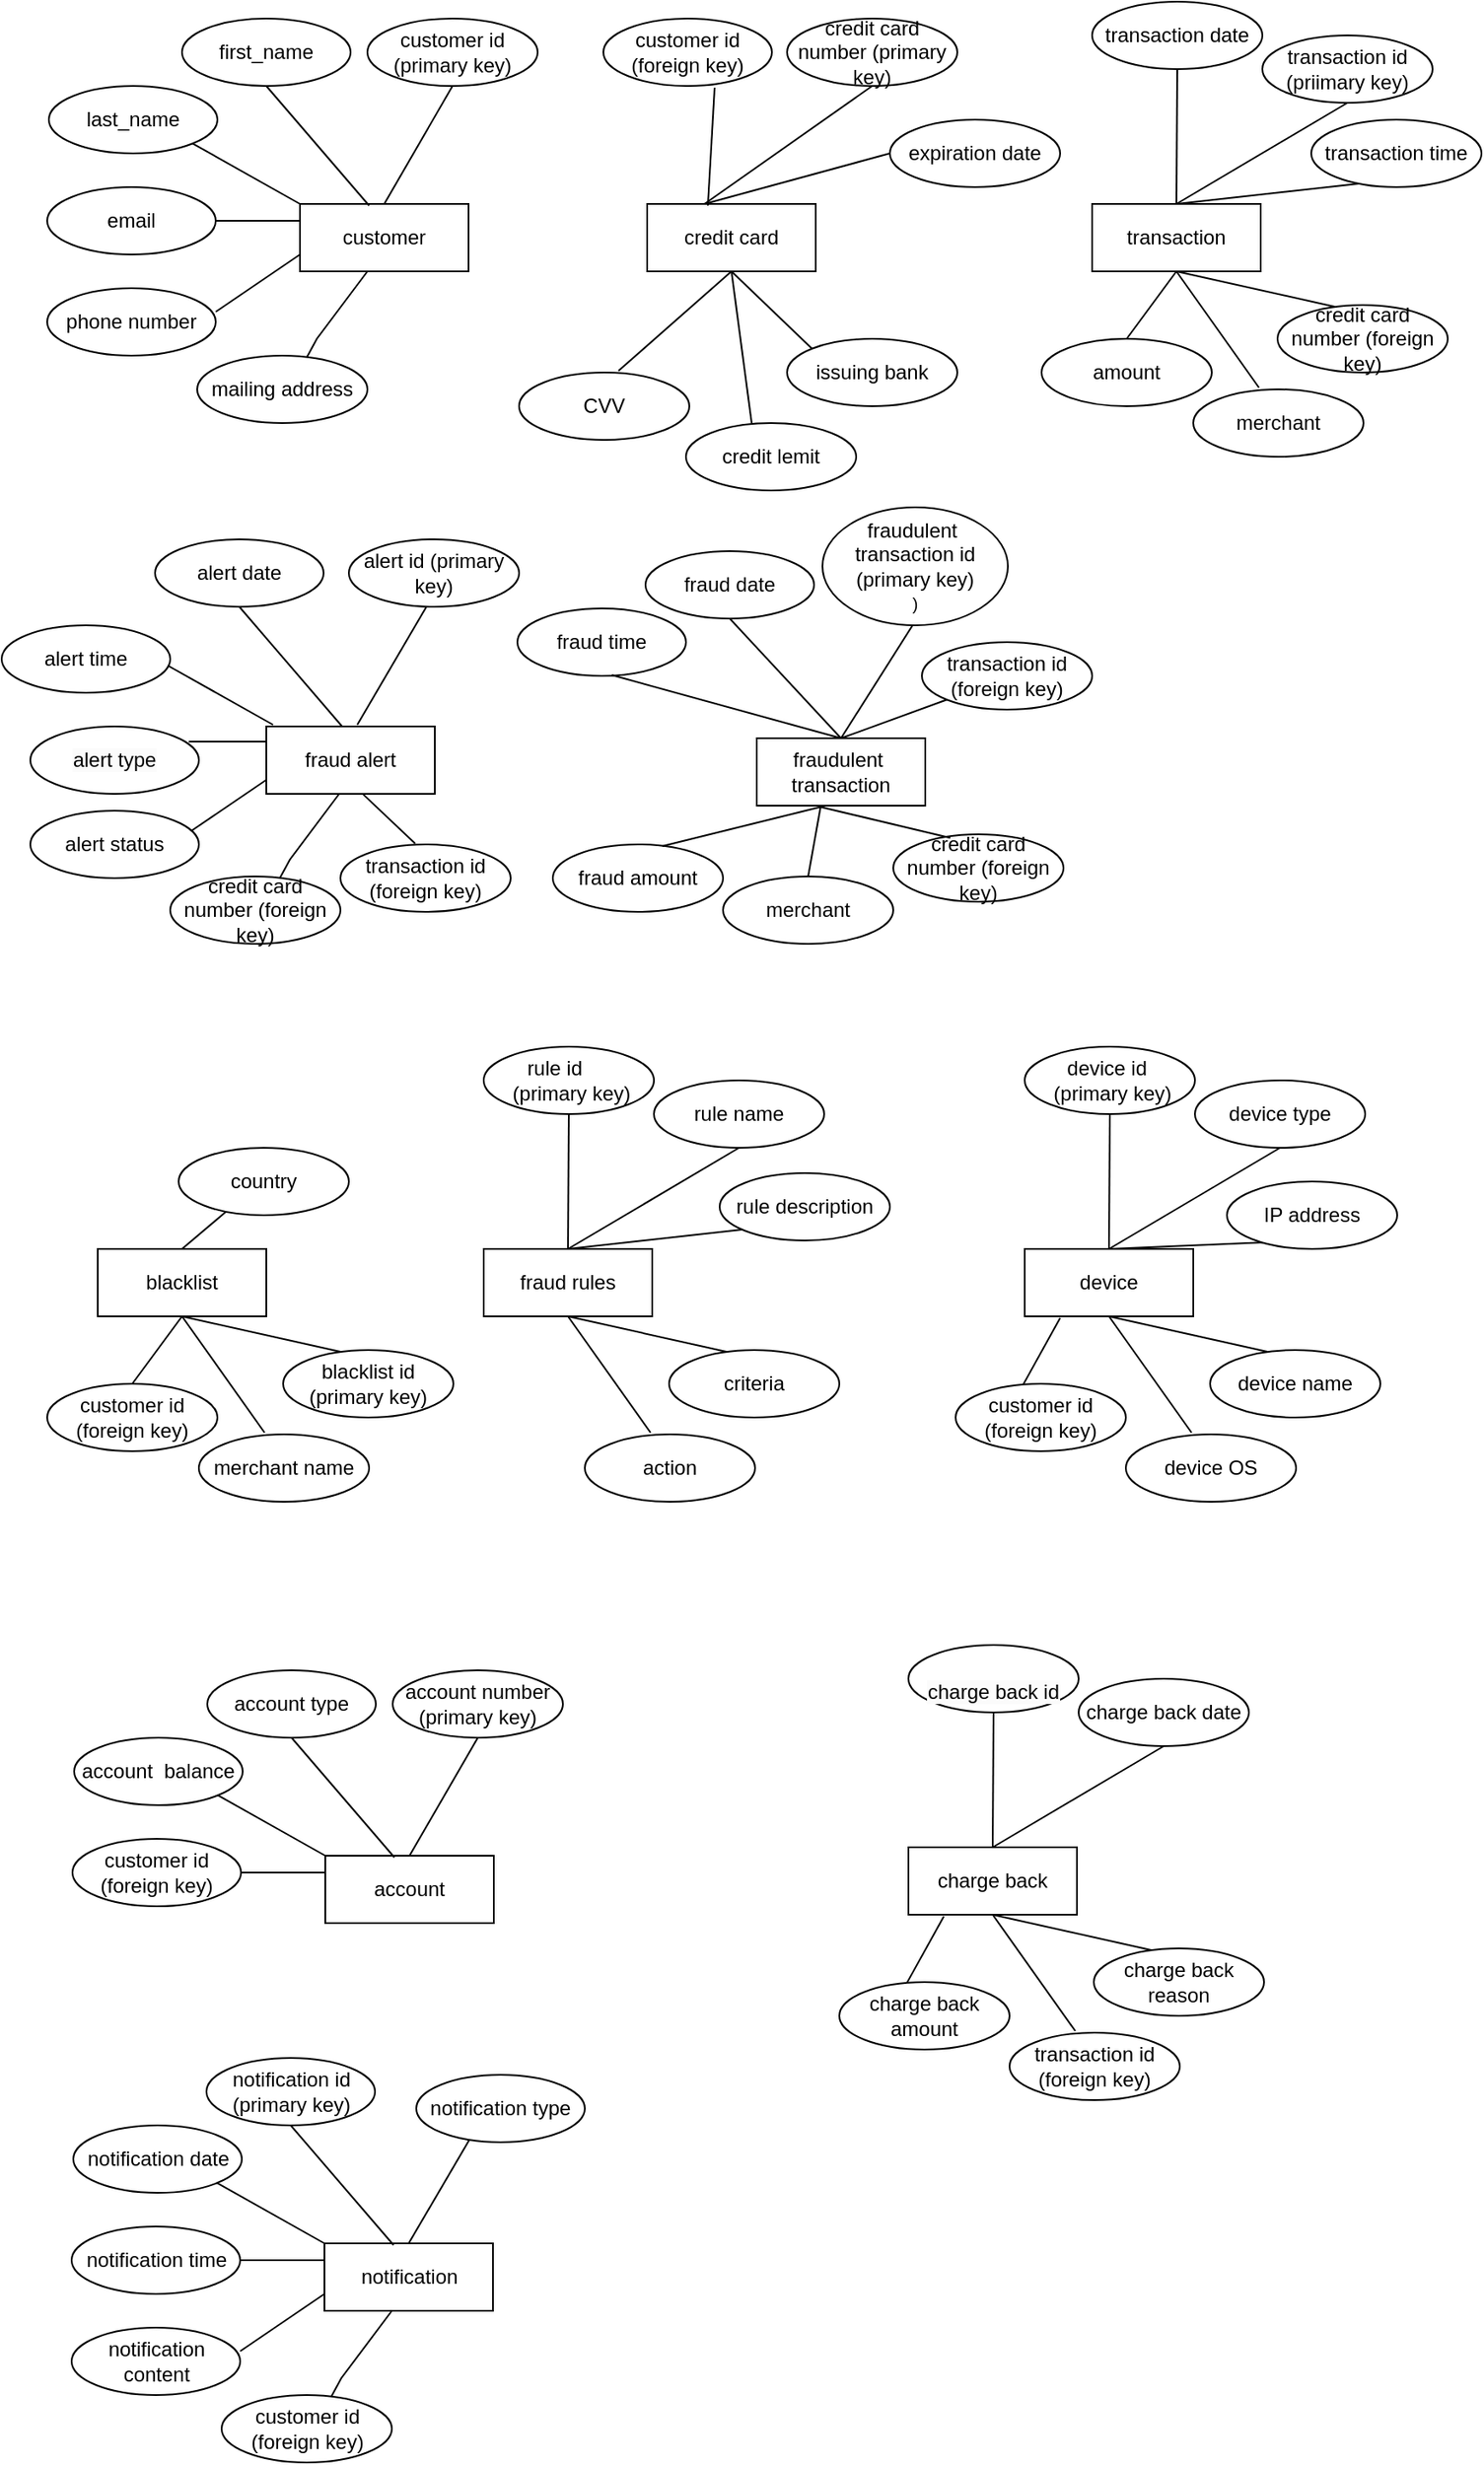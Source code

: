 <mxfile version="21.0.8" type="github">
  <diagram name="Page-1" id="4H8hBRlPuOU_Jz8eLDo0">
    <mxGraphModel dx="2045" dy="663" grid="1" gridSize="10" guides="1" tooltips="1" connect="1" arrows="1" fold="1" page="1" pageScale="1" pageWidth="850" pageHeight="1100" math="0" shadow="0">
      <root>
        <mxCell id="0" />
        <mxCell id="1" parent="0" />
        <mxCell id="2va5wW5J0TU4cdr9rZJB-9" style="edgeStyle=orthogonalEdgeStyle;rounded=0;orthogonalLoop=1;jettySize=auto;html=1;exitX=0;exitY=0.25;exitDx=0;exitDy=0;endArrow=none;endFill=0;" edge="1" parent="1" source="2va5wW5J0TU4cdr9rZJB-1" target="2va5wW5J0TU4cdr9rZJB-3">
          <mxGeometry relative="1" as="geometry" />
        </mxCell>
        <mxCell id="2va5wW5J0TU4cdr9rZJB-10" style="rounded=0;orthogonalLoop=1;jettySize=auto;html=1;exitX=0;exitY=0.75;exitDx=0;exitDy=0;entryX=1;entryY=0.35;entryDx=0;entryDy=0;entryPerimeter=0;elbow=vertical;endArrow=none;endFill=0;" edge="1" parent="1" source="2va5wW5J0TU4cdr9rZJB-1" target="2va5wW5J0TU4cdr9rZJB-4">
          <mxGeometry relative="1" as="geometry" />
        </mxCell>
        <mxCell id="2va5wW5J0TU4cdr9rZJB-1" value="customer" style="whiteSpace=wrap;html=1;align=center;" vertex="1" parent="1">
          <mxGeometry x="140" y="410" width="100" height="40" as="geometry" />
        </mxCell>
        <mxCell id="2va5wW5J0TU4cdr9rZJB-11" style="rounded=0;orthogonalLoop=1;jettySize=auto;html=1;exitX=1;exitY=1;exitDx=0;exitDy=0;entryX=0;entryY=0;entryDx=0;entryDy=0;endArrow=none;endFill=0;" edge="1" parent="1" source="2va5wW5J0TU4cdr9rZJB-2" target="2va5wW5J0TU4cdr9rZJB-1">
          <mxGeometry relative="1" as="geometry" />
        </mxCell>
        <mxCell id="2va5wW5J0TU4cdr9rZJB-2" value="last_name" style="ellipse;whiteSpace=wrap;html=1;align=center;" vertex="1" parent="1">
          <mxGeometry x="-9" y="340" width="100" height="40" as="geometry" />
        </mxCell>
        <mxCell id="2va5wW5J0TU4cdr9rZJB-3" value="email" style="ellipse;whiteSpace=wrap;html=1;align=center;" vertex="1" parent="1">
          <mxGeometry x="-10" y="400" width="100" height="40" as="geometry" />
        </mxCell>
        <mxCell id="2va5wW5J0TU4cdr9rZJB-4" value="phone number" style="ellipse;whiteSpace=wrap;html=1;align=center;" vertex="1" parent="1">
          <mxGeometry x="-10" y="460" width="100" height="40" as="geometry" />
        </mxCell>
        <mxCell id="2va5wW5J0TU4cdr9rZJB-12" value="first_name" style="ellipse;whiteSpace=wrap;html=1;align=center;" vertex="1" parent="1">
          <mxGeometry x="70" y="300" width="100" height="40" as="geometry" />
        </mxCell>
        <mxCell id="2va5wW5J0TU4cdr9rZJB-13" value="customer id (primary key)" style="ellipse;whiteSpace=wrap;html=1;align=center;" vertex="1" parent="1">
          <mxGeometry x="180" y="300" width="101" height="40" as="geometry" />
        </mxCell>
        <mxCell id="2va5wW5J0TU4cdr9rZJB-14" style="rounded=0;orthogonalLoop=1;jettySize=auto;html=1;exitX=0.5;exitY=1;exitDx=0;exitDy=0;entryX=0.41;entryY=0.025;entryDx=0;entryDy=0;endArrow=none;endFill=0;entryPerimeter=0;" edge="1" parent="1" source="2va5wW5J0TU4cdr9rZJB-12" target="2va5wW5J0TU4cdr9rZJB-1">
          <mxGeometry relative="1" as="geometry">
            <mxPoint x="113" y="360" as="sourcePoint" />
            <mxPoint x="177" y="396" as="targetPoint" />
          </mxGeometry>
        </mxCell>
        <mxCell id="2va5wW5J0TU4cdr9rZJB-15" style="rounded=0;orthogonalLoop=1;jettySize=auto;html=1;exitX=0.5;exitY=1;exitDx=0;exitDy=0;entryX=0.5;entryY=0;entryDx=0;entryDy=0;endArrow=none;endFill=0;" edge="1" parent="1" source="2va5wW5J0TU4cdr9rZJB-13" target="2va5wW5J0TU4cdr9rZJB-1">
          <mxGeometry relative="1" as="geometry">
            <mxPoint x="190" y="340" as="sourcePoint" />
            <mxPoint x="251" y="411" as="targetPoint" />
          </mxGeometry>
        </mxCell>
        <mxCell id="2va5wW5J0TU4cdr9rZJB-16" value="mailing address" style="ellipse;whiteSpace=wrap;html=1;align=center;" vertex="1" parent="1">
          <mxGeometry x="79" y="500" width="101" height="40" as="geometry" />
        </mxCell>
        <mxCell id="2va5wW5J0TU4cdr9rZJB-17" style="rounded=0;orthogonalLoop=1;jettySize=auto;html=1;entryX=0.644;entryY=0.025;entryDx=0;entryDy=0;endArrow=none;endFill=0;entryPerimeter=0;" edge="1" parent="1" target="2va5wW5J0TU4cdr9rZJB-16">
          <mxGeometry relative="1" as="geometry">
            <mxPoint x="180" y="450" as="sourcePoint" />
            <mxPoint x="149.5" y="491" as="targetPoint" />
            <Array as="points">
              <mxPoint x="150" y="490" />
            </Array>
          </mxGeometry>
        </mxCell>
        <mxCell id="2va5wW5J0TU4cdr9rZJB-21" value="credit card" style="whiteSpace=wrap;html=1;align=center;" vertex="1" parent="1">
          <mxGeometry x="346" y="410" width="100" height="40" as="geometry" />
        </mxCell>
        <mxCell id="2va5wW5J0TU4cdr9rZJB-23" value="customer id (foreign key)" style="ellipse;whiteSpace=wrap;html=1;align=center;" vertex="1" parent="1">
          <mxGeometry x="320" y="300" width="100" height="40" as="geometry" />
        </mxCell>
        <mxCell id="2va5wW5J0TU4cdr9rZJB-24" value="credit card number (primary key)" style="ellipse;whiteSpace=wrap;html=1;align=center;" vertex="1" parent="1">
          <mxGeometry x="429" y="300" width="101" height="40" as="geometry" />
        </mxCell>
        <mxCell id="2va5wW5J0TU4cdr9rZJB-26" style="rounded=0;orthogonalLoop=1;jettySize=auto;html=1;exitX=0.5;exitY=1;exitDx=0;exitDy=0;endArrow=none;endFill=0;" edge="1" parent="1" source="2va5wW5J0TU4cdr9rZJB-24">
          <mxGeometry relative="1" as="geometry">
            <mxPoint x="456" y="345" as="sourcePoint" />
            <mxPoint x="380" y="410" as="targetPoint" />
          </mxGeometry>
        </mxCell>
        <mxCell id="2va5wW5J0TU4cdr9rZJB-27" value="CVV&lt;span data-lucid-content=&quot;{&amp;quot;t&amp;quot;:&amp;quot;CVV&amp;quot;,&amp;quot;m&amp;quot;:[{&amp;quot;s&amp;quot;:0,&amp;quot;n&amp;quot;:&amp;quot;s&amp;quot;,&amp;quot;v&amp;quot;:22.222,&amp;quot;e&amp;quot;:3},{&amp;quot;s&amp;quot;:0,&amp;quot;n&amp;quot;:&amp;quot;c&amp;quot;,&amp;quot;v&amp;quot;:&amp;quot;3a414aff&amp;quot;,&amp;quot;e&amp;quot;:3}]}&quot; data-lucid-type=&quot;application/vnd.lucid.text&quot;&gt;&lt;/span&gt;&lt;span data-lucid-content=&quot;{&amp;quot;t&amp;quot;:&amp;quot;CVV&amp;quot;,&amp;quot;m&amp;quot;:[{&amp;quot;s&amp;quot;:0,&amp;quot;n&amp;quot;:&amp;quot;s&amp;quot;,&amp;quot;v&amp;quot;:22.222,&amp;quot;e&amp;quot;:3},{&amp;quot;s&amp;quot;:0,&amp;quot;n&amp;quot;:&amp;quot;c&amp;quot;,&amp;quot;v&amp;quot;:&amp;quot;3a414aff&amp;quot;,&amp;quot;e&amp;quot;:3}]}&quot; data-lucid-type=&quot;application/vnd.lucid.text&quot;&gt;&lt;/span&gt;" style="ellipse;whiteSpace=wrap;html=1;align=center;" vertex="1" parent="1">
          <mxGeometry x="270" y="510" width="101" height="40" as="geometry" />
        </mxCell>
        <mxCell id="2va5wW5J0TU4cdr9rZJB-28" style="rounded=0;orthogonalLoop=1;jettySize=auto;html=1;entryX=0.584;entryY=-0.025;entryDx=0;entryDy=0;endArrow=none;endFill=0;entryPerimeter=0;exitX=0.5;exitY=1;exitDx=0;exitDy=0;" edge="1" parent="1" target="2va5wW5J0TU4cdr9rZJB-27" source="2va5wW5J0TU4cdr9rZJB-21">
          <mxGeometry relative="1" as="geometry">
            <mxPoint x="360" y="450" as="sourcePoint" />
            <mxPoint x="410.044" y="506" as="targetPoint" />
            <Array as="points" />
          </mxGeometry>
        </mxCell>
        <mxCell id="2va5wW5J0TU4cdr9rZJB-29" value="credit lemit&lt;span data-lucid-content=&quot;{&amp;quot;t&amp;quot;:&amp;quot;Credit Lemit&amp;quot;,&amp;quot;m&amp;quot;:[{&amp;quot;s&amp;quot;:0,&amp;quot;n&amp;quot;:&amp;quot;s&amp;quot;,&amp;quot;v&amp;quot;:22.222,&amp;quot;e&amp;quot;:12},{&amp;quot;s&amp;quot;:0,&amp;quot;n&amp;quot;:&amp;quot;c&amp;quot;,&amp;quot;v&amp;quot;:&amp;quot;3a414aff&amp;quot;,&amp;quot;e&amp;quot;:12}]}&quot; data-lucid-type=&quot;application/vnd.lucid.text&quot;&gt;&lt;/span&gt;" style="ellipse;whiteSpace=wrap;html=1;align=center;" vertex="1" parent="1">
          <mxGeometry x="369" y="540" width="101" height="40" as="geometry" />
        </mxCell>
        <mxCell id="2va5wW5J0TU4cdr9rZJB-30" style="rounded=0;orthogonalLoop=1;jettySize=auto;html=1;exitX=0.66;exitY=1.025;exitDx=0;exitDy=0;entryX=0.36;entryY=0.025;entryDx=0;entryDy=0;endArrow=none;endFill=0;entryPerimeter=0;exitPerimeter=0;" edge="1" parent="1" source="2va5wW5J0TU4cdr9rZJB-23" target="2va5wW5J0TU4cdr9rZJB-21">
          <mxGeometry relative="1" as="geometry">
            <mxPoint x="386" y="344" as="sourcePoint" />
            <mxPoint x="447" y="415" as="targetPoint" />
          </mxGeometry>
        </mxCell>
        <mxCell id="2va5wW5J0TU4cdr9rZJB-31" style="rounded=0;orthogonalLoop=1;jettySize=auto;html=1;entryX=0.386;entryY=0;entryDx=0;entryDy=0;endArrow=none;endFill=0;entryPerimeter=0;exitX=0.5;exitY=1;exitDx=0;exitDy=0;" edge="1" parent="1" source="2va5wW5J0TU4cdr9rZJB-21" target="2va5wW5J0TU4cdr9rZJB-29">
          <mxGeometry relative="1" as="geometry">
            <mxPoint x="360" y="450" as="sourcePoint" />
            <mxPoint x="498" y="520" as="targetPoint" />
          </mxGeometry>
        </mxCell>
        <mxCell id="2va5wW5J0TU4cdr9rZJB-33" value="expiration date" style="ellipse;whiteSpace=wrap;html=1;align=center;" vertex="1" parent="1">
          <mxGeometry x="490" y="360" width="101" height="40" as="geometry" />
        </mxCell>
        <mxCell id="2va5wW5J0TU4cdr9rZJB-39" value="issuing bank" style="ellipse;whiteSpace=wrap;html=1;align=center;" vertex="1" parent="1">
          <mxGeometry x="429" y="490" width="101" height="40" as="geometry" />
        </mxCell>
        <mxCell id="2va5wW5J0TU4cdr9rZJB-40" style="rounded=0;orthogonalLoop=1;jettySize=auto;html=1;endArrow=none;endFill=0;entryX=0;entryY=0;entryDx=0;entryDy=0;exitX=0.5;exitY=1;exitDx=0;exitDy=0;" edge="1" parent="1" source="2va5wW5J0TU4cdr9rZJB-21" target="2va5wW5J0TU4cdr9rZJB-39">
          <mxGeometry relative="1" as="geometry">
            <mxPoint x="365" y="450" as="sourcePoint" />
            <mxPoint x="493" y="552" as="targetPoint" />
          </mxGeometry>
        </mxCell>
        <mxCell id="2va5wW5J0TU4cdr9rZJB-41" value="transaction" style="whiteSpace=wrap;html=1;align=center;" vertex="1" parent="1">
          <mxGeometry x="610" y="410" width="100" height="40" as="geometry" />
        </mxCell>
        <mxCell id="2va5wW5J0TU4cdr9rZJB-42" value="transaction date" style="ellipse;whiteSpace=wrap;html=1;align=center;" vertex="1" parent="1">
          <mxGeometry x="610" y="290" width="101" height="40" as="geometry" />
        </mxCell>
        <mxCell id="2va5wW5J0TU4cdr9rZJB-43" style="rounded=0;orthogonalLoop=1;jettySize=auto;html=1;exitX=0.5;exitY=1;exitDx=0;exitDy=0;endArrow=none;endFill=0;entryX=0.5;entryY=0;entryDx=0;entryDy=0;" edge="1" parent="1" source="2va5wW5J0TU4cdr9rZJB-42" target="2va5wW5J0TU4cdr9rZJB-41">
          <mxGeometry relative="1" as="geometry">
            <mxPoint x="719" y="346" as="sourcePoint" />
            <mxPoint x="719" y="411" as="targetPoint" />
          </mxGeometry>
        </mxCell>
        <mxCell id="2va5wW5J0TU4cdr9rZJB-45" value="amount" style="ellipse;whiteSpace=wrap;html=1;align=center;" vertex="1" parent="1">
          <mxGeometry x="580" y="490" width="101" height="40" as="geometry" />
        </mxCell>
        <mxCell id="2va5wW5J0TU4cdr9rZJB-46" style="rounded=0;orthogonalLoop=1;jettySize=auto;html=1;entryX=0.5;entryY=0;entryDx=0;entryDy=0;endArrow=none;endFill=0;exitX=0.5;exitY=1;exitDx=0;exitDy=0;" edge="1" parent="1" source="2va5wW5J0TU4cdr9rZJB-41" target="2va5wW5J0TU4cdr9rZJB-45">
          <mxGeometry relative="1" as="geometry">
            <mxPoint x="670" y="450" as="sourcePoint" />
            <mxPoint x="761" y="521" as="targetPoint" />
          </mxGeometry>
        </mxCell>
        <mxCell id="2va5wW5J0TU4cdr9rZJB-47" value="transaction id (priimary key)" style="ellipse;whiteSpace=wrap;html=1;align=center;" vertex="1" parent="1">
          <mxGeometry x="711" y="310" width="101" height="40" as="geometry" />
        </mxCell>
        <mxCell id="2va5wW5J0TU4cdr9rZJB-48" style="rounded=0;orthogonalLoop=1;jettySize=auto;html=1;endArrow=none;endFill=0;exitX=0.5;exitY=1;exitDx=0;exitDy=0;entryX=0.5;entryY=0;entryDx=0;entryDy=0;" edge="1" parent="1" source="2va5wW5J0TU4cdr9rZJB-47" target="2va5wW5J0TU4cdr9rZJB-41">
          <mxGeometry relative="1" as="geometry">
            <mxPoint x="843" y="346" as="sourcePoint" />
            <mxPoint x="753" y="416" as="targetPoint" />
          </mxGeometry>
        </mxCell>
        <mxCell id="2va5wW5J0TU4cdr9rZJB-49" value="merchant" style="ellipse;whiteSpace=wrap;html=1;align=center;" vertex="1" parent="1">
          <mxGeometry x="670" y="520" width="101" height="40" as="geometry" />
        </mxCell>
        <mxCell id="2va5wW5J0TU4cdr9rZJB-50" style="rounded=0;orthogonalLoop=1;jettySize=auto;html=1;exitX=0.5;exitY=1;exitDx=0;exitDy=0;endArrow=none;endFill=0;entryX=0.386;entryY=-0.025;entryDx=0;entryDy=0;entryPerimeter=0;" edge="1" parent="1" source="2va5wW5J0TU4cdr9rZJB-41" target="2va5wW5J0TU4cdr9rZJB-49">
          <mxGeometry relative="1" as="geometry">
            <mxPoint x="745" y="457" as="sourcePoint" />
            <mxPoint x="756" y="553" as="targetPoint" />
          </mxGeometry>
        </mxCell>
        <mxCell id="2va5wW5J0TU4cdr9rZJB-51" style="rounded=0;orthogonalLoop=1;jettySize=auto;html=1;endArrow=none;endFill=0;entryX=0.5;entryY=0;entryDx=0;entryDy=0;exitX=0.277;exitY=0.95;exitDx=0;exitDy=0;exitPerimeter=0;" edge="1" parent="1" source="2va5wW5J0TU4cdr9rZJB-52" target="2va5wW5J0TU4cdr9rZJB-41">
          <mxGeometry relative="1" as="geometry">
            <mxPoint x="790" y="300" as="sourcePoint" />
            <mxPoint x="680" y="420" as="targetPoint" />
          </mxGeometry>
        </mxCell>
        <mxCell id="2va5wW5J0TU4cdr9rZJB-52" value="transaction time" style="ellipse;whiteSpace=wrap;html=1;align=center;" vertex="1" parent="1">
          <mxGeometry x="740" y="360" width="101" height="40" as="geometry" />
        </mxCell>
        <mxCell id="2va5wW5J0TU4cdr9rZJB-53" style="rounded=0;orthogonalLoop=1;jettySize=auto;html=1;exitX=0.5;exitY=1;exitDx=0;exitDy=0;endArrow=none;endFill=0;entryX=0.337;entryY=0.025;entryDx=0;entryDy=0;entryPerimeter=0;" edge="1" parent="1" source="2va5wW5J0TU4cdr9rZJB-41" target="2va5wW5J0TU4cdr9rZJB-56">
          <mxGeometry relative="1" as="geometry">
            <mxPoint x="681" y="460" as="sourcePoint" />
            <mxPoint x="830" y="530" as="targetPoint" />
          </mxGeometry>
        </mxCell>
        <mxCell id="2va5wW5J0TU4cdr9rZJB-54" style="rounded=0;orthogonalLoop=1;jettySize=auto;html=1;exitX=0;exitY=0.5;exitDx=0;exitDy=0;endArrow=none;endFill=0;" edge="1" parent="1" source="2va5wW5J0TU4cdr9rZJB-33">
          <mxGeometry relative="1" as="geometry">
            <mxPoint x="490" y="350" as="sourcePoint" />
            <mxPoint x="380" y="410" as="targetPoint" />
          </mxGeometry>
        </mxCell>
        <mxCell id="2va5wW5J0TU4cdr9rZJB-56" value="credit card number (foreign key)" style="ellipse;whiteSpace=wrap;html=1;align=center;" vertex="1" parent="1">
          <mxGeometry x="720" y="470" width="101" height="40" as="geometry" />
        </mxCell>
        <mxCell id="2va5wW5J0TU4cdr9rZJB-65" style="edgeStyle=orthogonalEdgeStyle;rounded=0;orthogonalLoop=1;jettySize=auto;html=1;exitX=0;exitY=0.25;exitDx=0;exitDy=0;endArrow=none;endFill=0;" edge="1" parent="1">
          <mxGeometry relative="1" as="geometry">
            <mxPoint x="124" y="729" as="sourcePoint" />
            <mxPoint x="74" y="729" as="targetPoint" />
          </mxGeometry>
        </mxCell>
        <mxCell id="2va5wW5J0TU4cdr9rZJB-66" style="rounded=0;orthogonalLoop=1;jettySize=auto;html=1;exitX=0;exitY=0.75;exitDx=0;exitDy=0;entryX=1;entryY=0.35;entryDx=0;entryDy=0;entryPerimeter=0;elbow=vertical;endArrow=none;endFill=0;" edge="1" parent="1">
          <mxGeometry relative="1" as="geometry">
            <mxPoint x="124" y="749" as="sourcePoint" />
            <mxPoint x="74" y="783" as="targetPoint" />
          </mxGeometry>
        </mxCell>
        <mxCell id="2va5wW5J0TU4cdr9rZJB-67" style="rounded=0;orthogonalLoop=1;jettySize=auto;html=1;exitX=1;exitY=1;exitDx=0;exitDy=0;entryX=0;entryY=0;entryDx=0;entryDy=0;endArrow=none;endFill=0;" edge="1" parent="1">
          <mxGeometry relative="1" as="geometry">
            <mxPoint x="60" y="683" as="sourcePoint" />
            <mxPoint x="124" y="719" as="targetPoint" />
          </mxGeometry>
        </mxCell>
        <mxCell id="2va5wW5J0TU4cdr9rZJB-68" value="alert date" style="ellipse;whiteSpace=wrap;html=1;align=center;" vertex="1" parent="1">
          <mxGeometry x="54" y="609" width="100" height="40" as="geometry" />
        </mxCell>
        <mxCell id="2va5wW5J0TU4cdr9rZJB-69" style="rounded=0;orthogonalLoop=1;jettySize=auto;html=1;exitX=0.5;exitY=1;exitDx=0;exitDy=0;entryX=0.41;entryY=0.025;entryDx=0;entryDy=0;endArrow=none;endFill=0;entryPerimeter=0;" edge="1" parent="1" source="2va5wW5J0TU4cdr9rZJB-68">
          <mxGeometry relative="1" as="geometry">
            <mxPoint x="97" y="669" as="sourcePoint" />
            <mxPoint x="165" y="720" as="targetPoint" />
          </mxGeometry>
        </mxCell>
        <mxCell id="2va5wW5J0TU4cdr9rZJB-70" style="rounded=0;orthogonalLoop=1;jettySize=auto;html=1;exitX=0.5;exitY=1;exitDx=0;exitDy=0;entryX=0.5;entryY=0;entryDx=0;entryDy=0;endArrow=none;endFill=0;" edge="1" parent="1">
          <mxGeometry relative="1" as="geometry">
            <mxPoint x="215" y="649" as="sourcePoint" />
            <mxPoint x="174" y="719" as="targetPoint" />
          </mxGeometry>
        </mxCell>
        <mxCell id="2va5wW5J0TU4cdr9rZJB-71" value="credit card number (foreign key)" style="ellipse;whiteSpace=wrap;html=1;align=center;" vertex="1" parent="1">
          <mxGeometry x="63" y="809" width="101" height="40" as="geometry" />
        </mxCell>
        <mxCell id="2va5wW5J0TU4cdr9rZJB-72" style="rounded=0;orthogonalLoop=1;jettySize=auto;html=1;entryX=0.644;entryY=0.025;entryDx=0;entryDy=0;endArrow=none;endFill=0;entryPerimeter=0;" edge="1" parent="1" target="2va5wW5J0TU4cdr9rZJB-71">
          <mxGeometry relative="1" as="geometry">
            <mxPoint x="164" y="759" as="sourcePoint" />
            <mxPoint x="133.5" y="800" as="targetPoint" />
            <Array as="points">
              <mxPoint x="134" y="799" />
            </Array>
          </mxGeometry>
        </mxCell>
        <mxCell id="2va5wW5J0TU4cdr9rZJB-73" value="fraud alert" style="whiteSpace=wrap;html=1;align=center;" vertex="1" parent="1">
          <mxGeometry x="120" y="720" width="100" height="40" as="geometry" />
        </mxCell>
        <mxCell id="2va5wW5J0TU4cdr9rZJB-74" value="alert status" style="ellipse;whiteSpace=wrap;html=1;align=center;" vertex="1" parent="1">
          <mxGeometry x="-20" y="770" width="100" height="40" as="geometry" />
        </mxCell>
        <mxCell id="2va5wW5J0TU4cdr9rZJB-75" value="&lt;span style=&quot;color: rgb(0, 0, 0); font-family: Helvetica; font-size: 12px; font-style: normal; font-variant-ligatures: normal; font-variant-caps: normal; font-weight: 400; letter-spacing: normal; orphans: 2; text-align: center; text-indent: 0px; text-transform: none; widows: 2; word-spacing: 0px; -webkit-text-stroke-width: 0px; background-color: rgb(251, 251, 251); text-decoration-thickness: initial; text-decoration-style: initial; text-decoration-color: initial; float: none; display: inline !important;&quot;&gt;alert type&lt;/span&gt;" style="ellipse;whiteSpace=wrap;html=1;align=center;" vertex="1" parent="1">
          <mxGeometry x="-20" y="720" width="100" height="40" as="geometry" />
        </mxCell>
        <mxCell id="2va5wW5J0TU4cdr9rZJB-76" value="alert time" style="ellipse;whiteSpace=wrap;html=1;align=center;" vertex="1" parent="1">
          <mxGeometry x="-37" y="660" width="100" height="40" as="geometry" />
        </mxCell>
        <mxCell id="2va5wW5J0TU4cdr9rZJB-77" value="alert id (primary key)" style="ellipse;whiteSpace=wrap;html=1;align=center;" vertex="1" parent="1">
          <mxGeometry x="169" y="609" width="101" height="40" as="geometry" />
        </mxCell>
        <mxCell id="2va5wW5J0TU4cdr9rZJB-81" value="fraud date" style="ellipse;whiteSpace=wrap;html=1;align=center;" vertex="1" parent="1">
          <mxGeometry x="345" y="616" width="100" height="40" as="geometry" />
        </mxCell>
        <mxCell id="2va5wW5J0TU4cdr9rZJB-82" style="rounded=0;orthogonalLoop=1;jettySize=auto;html=1;exitX=0.5;exitY=1;exitDx=0;exitDy=0;entryX=0.5;entryY=0;entryDx=0;entryDy=0;endArrow=none;endFill=0;" edge="1" parent="1" source="2va5wW5J0TU4cdr9rZJB-81" target="2va5wW5J0TU4cdr9rZJB-86">
          <mxGeometry relative="1" as="geometry">
            <mxPoint x="388" y="676" as="sourcePoint" />
            <mxPoint x="456" y="727" as="targetPoint" />
          </mxGeometry>
        </mxCell>
        <mxCell id="2va5wW5J0TU4cdr9rZJB-83" style="rounded=0;orthogonalLoop=1;jettySize=auto;html=1;exitX=0.5;exitY=1;exitDx=0;exitDy=0;entryX=0.5;entryY=0;entryDx=0;entryDy=0;endArrow=none;endFill=0;" edge="1" parent="1" target="2va5wW5J0TU4cdr9rZJB-86">
          <mxGeometry relative="1" as="geometry">
            <mxPoint x="506" y="656" as="sourcePoint" />
            <mxPoint x="465" y="726" as="targetPoint" />
          </mxGeometry>
        </mxCell>
        <mxCell id="2va5wW5J0TU4cdr9rZJB-84" value="fraud amount" style="ellipse;whiteSpace=wrap;html=1;align=center;" vertex="1" parent="1">
          <mxGeometry x="290" y="790" width="101" height="40" as="geometry" />
        </mxCell>
        <mxCell id="2va5wW5J0TU4cdr9rZJB-85" style="rounded=0;orthogonalLoop=1;jettySize=auto;html=1;entryX=0.644;entryY=0.025;entryDx=0;entryDy=0;endArrow=none;endFill=0;entryPerimeter=0;exitX=0.41;exitY=1;exitDx=0;exitDy=0;exitPerimeter=0;" edge="1" parent="1" target="2va5wW5J0TU4cdr9rZJB-84" source="2va5wW5J0TU4cdr9rZJB-86">
          <mxGeometry relative="1" as="geometry">
            <mxPoint x="455" y="766" as="sourcePoint" />
            <mxPoint x="424.5" y="807" as="targetPoint" />
            <Array as="points" />
          </mxGeometry>
        </mxCell>
        <mxCell id="2va5wW5J0TU4cdr9rZJB-86" value="fraudulent&amp;nbsp; transaction" style="whiteSpace=wrap;html=1;align=center;" vertex="1" parent="1">
          <mxGeometry x="411" y="727" width="100" height="40" as="geometry" />
        </mxCell>
        <mxCell id="2va5wW5J0TU4cdr9rZJB-89" value="fraudulent&amp;nbsp; transaction id (primary key)&lt;br style=&quot;border-color: var(--border-color); font-size: 10px;&quot;&gt;&lt;span style=&quot;font-size: 10px;&quot;&gt;)&lt;/span&gt;" style="ellipse;whiteSpace=wrap;html=1;align=center;" vertex="1" parent="1">
          <mxGeometry x="450" y="590" width="110" height="70" as="geometry" />
        </mxCell>
        <mxCell id="2va5wW5J0TU4cdr9rZJB-97" value="transaction id (foreign key)" style="ellipse;whiteSpace=wrap;html=1;align=center;" vertex="1" parent="1">
          <mxGeometry x="164" y="790" width="101" height="40" as="geometry" />
        </mxCell>
        <mxCell id="2va5wW5J0TU4cdr9rZJB-98" style="rounded=0;orthogonalLoop=1;jettySize=auto;html=1;exitX=0.575;exitY=1.008;exitDx=0;exitDy=0;entryX=0.439;entryY=-0.012;entryDx=0;entryDy=0;endArrow=none;endFill=0;exitPerimeter=0;entryPerimeter=0;" edge="1" parent="1" source="2va5wW5J0TU4cdr9rZJB-73" target="2va5wW5J0TU4cdr9rZJB-97">
          <mxGeometry relative="1" as="geometry">
            <mxPoint x="241" y="727" as="sourcePoint" />
            <mxPoint x="200" y="797" as="targetPoint" />
          </mxGeometry>
        </mxCell>
        <mxCell id="2va5wW5J0TU4cdr9rZJB-99" value="fraud time" style="ellipse;whiteSpace=wrap;html=1;align=center;" vertex="1" parent="1">
          <mxGeometry x="269" y="650" width="100" height="40" as="geometry" />
        </mxCell>
        <mxCell id="2va5wW5J0TU4cdr9rZJB-100" style="rounded=0;orthogonalLoop=1;jettySize=auto;html=1;exitX=0.56;exitY=0.988;exitDx=0;exitDy=0;entryX=0.5;entryY=0;entryDx=0;entryDy=0;endArrow=none;endFill=0;exitPerimeter=0;" edge="1" parent="1" source="2va5wW5J0TU4cdr9rZJB-99" target="2va5wW5J0TU4cdr9rZJB-86">
          <mxGeometry relative="1" as="geometry">
            <mxPoint x="345" y="696" as="sourcePoint" />
            <mxPoint x="411" y="767" as="targetPoint" />
          </mxGeometry>
        </mxCell>
        <mxCell id="2va5wW5J0TU4cdr9rZJB-101" style="rounded=0;orthogonalLoop=1;jettySize=auto;html=1;entryX=0.5;entryY=0;entryDx=0;entryDy=0;endArrow=none;endFill=0;" edge="1" parent="1" target="2va5wW5J0TU4cdr9rZJB-102">
          <mxGeometry relative="1" as="geometry">
            <mxPoint x="449" y="767" as="sourcePoint" />
            <mxPoint x="511" y="835" as="targetPoint" />
          </mxGeometry>
        </mxCell>
        <mxCell id="2va5wW5J0TU4cdr9rZJB-102" value="merchant" style="ellipse;whiteSpace=wrap;html=1;align=center;" vertex="1" parent="1">
          <mxGeometry x="391" y="809" width="101" height="40" as="geometry" />
        </mxCell>
        <mxCell id="2va5wW5J0TU4cdr9rZJB-103" value="credit card number (foreign key)" style="ellipse;whiteSpace=wrap;html=1;align=center;" vertex="1" parent="1">
          <mxGeometry x="492" y="784" width="101" height="40" as="geometry" />
        </mxCell>
        <mxCell id="2va5wW5J0TU4cdr9rZJB-105" style="rounded=0;orthogonalLoop=1;jettySize=auto;html=1;entryX=0.335;entryY=0.054;entryDx=0;entryDy=0;endArrow=none;endFill=0;exitX=0.382;exitY=1.021;exitDx=0;exitDy=0;exitPerimeter=0;entryPerimeter=0;" edge="1" parent="1" source="2va5wW5J0TU4cdr9rZJB-86" target="2va5wW5J0TU4cdr9rZJB-103">
          <mxGeometry relative="1" as="geometry">
            <mxPoint x="460" y="777" as="sourcePoint" />
            <mxPoint x="453" y="819" as="targetPoint" />
          </mxGeometry>
        </mxCell>
        <mxCell id="2va5wW5J0TU4cdr9rZJB-106" value="transaction id (foreign key)" style="ellipse;whiteSpace=wrap;html=1;align=center;" vertex="1" parent="1">
          <mxGeometry x="509" y="670" width="101" height="40" as="geometry" />
        </mxCell>
        <mxCell id="2va5wW5J0TU4cdr9rZJB-107" style="rounded=0;orthogonalLoop=1;jettySize=auto;html=1;exitX=0;exitY=1;exitDx=0;exitDy=0;entryX=0.5;entryY=0;entryDx=0;entryDy=0;endArrow=none;endFill=0;" edge="1" parent="1" source="2va5wW5J0TU4cdr9rZJB-106" target="2va5wW5J0TU4cdr9rZJB-86">
          <mxGeometry relative="1" as="geometry">
            <mxPoint x="516" y="666" as="sourcePoint" />
            <mxPoint x="471" y="737" as="targetPoint" />
          </mxGeometry>
        </mxCell>
        <mxCell id="2va5wW5J0TU4cdr9rZJB-108" value="blacklist" style="whiteSpace=wrap;html=1;align=center;" vertex="1" parent="1">
          <mxGeometry x="20" y="1030" width="100" height="40" as="geometry" />
        </mxCell>
        <mxCell id="2va5wW5J0TU4cdr9rZJB-111" value="customer id (foreign key)" style="ellipse;whiteSpace=wrap;html=1;align=center;" vertex="1" parent="1">
          <mxGeometry x="-10" y="1110" width="101" height="40" as="geometry" />
        </mxCell>
        <mxCell id="2va5wW5J0TU4cdr9rZJB-112" style="rounded=0;orthogonalLoop=1;jettySize=auto;html=1;entryX=0.5;entryY=0;entryDx=0;entryDy=0;endArrow=none;endFill=0;exitX=0.5;exitY=1;exitDx=0;exitDy=0;" edge="1" parent="1" source="2va5wW5J0TU4cdr9rZJB-108" target="2va5wW5J0TU4cdr9rZJB-111">
          <mxGeometry relative="1" as="geometry">
            <mxPoint x="80" y="1070" as="sourcePoint" />
            <mxPoint x="171" y="1141" as="targetPoint" />
          </mxGeometry>
        </mxCell>
        <mxCell id="2va5wW5J0TU4cdr9rZJB-115" value="merchant name" style="ellipse;whiteSpace=wrap;html=1;align=center;" vertex="1" parent="1">
          <mxGeometry x="80" y="1140" width="101" height="40" as="geometry" />
        </mxCell>
        <mxCell id="2va5wW5J0TU4cdr9rZJB-116" style="rounded=0;orthogonalLoop=1;jettySize=auto;html=1;exitX=0.5;exitY=1;exitDx=0;exitDy=0;endArrow=none;endFill=0;entryX=0.386;entryY=-0.025;entryDx=0;entryDy=0;entryPerimeter=0;" edge="1" parent="1" source="2va5wW5J0TU4cdr9rZJB-108" target="2va5wW5J0TU4cdr9rZJB-115">
          <mxGeometry relative="1" as="geometry">
            <mxPoint x="155" y="1077" as="sourcePoint" />
            <mxPoint x="166" y="1173" as="targetPoint" />
          </mxGeometry>
        </mxCell>
        <mxCell id="2va5wW5J0TU4cdr9rZJB-117" style="rounded=0;orthogonalLoop=1;jettySize=auto;html=1;endArrow=none;endFill=0;entryX=0.5;entryY=0;entryDx=0;entryDy=0;exitX=0.277;exitY=0.95;exitDx=0;exitDy=0;exitPerimeter=0;" edge="1" parent="1" source="2va5wW5J0TU4cdr9rZJB-118" target="2va5wW5J0TU4cdr9rZJB-108">
          <mxGeometry relative="1" as="geometry">
            <mxPoint x="200" y="920" as="sourcePoint" />
            <mxPoint x="90" y="1040" as="targetPoint" />
          </mxGeometry>
        </mxCell>
        <mxCell id="2va5wW5J0TU4cdr9rZJB-118" value="country" style="ellipse;whiteSpace=wrap;html=1;align=center;" vertex="1" parent="1">
          <mxGeometry x="68" y="970" width="101" height="40" as="geometry" />
        </mxCell>
        <mxCell id="2va5wW5J0TU4cdr9rZJB-119" style="rounded=0;orthogonalLoop=1;jettySize=auto;html=1;exitX=0.5;exitY=1;exitDx=0;exitDy=0;endArrow=none;endFill=0;entryX=0.337;entryY=0.025;entryDx=0;entryDy=0;entryPerimeter=0;" edge="1" parent="1" source="2va5wW5J0TU4cdr9rZJB-108" target="2va5wW5J0TU4cdr9rZJB-120">
          <mxGeometry relative="1" as="geometry">
            <mxPoint x="91" y="1080" as="sourcePoint" />
            <mxPoint x="240" y="1150" as="targetPoint" />
          </mxGeometry>
        </mxCell>
        <mxCell id="2va5wW5J0TU4cdr9rZJB-120" value="blacklist id (primary key)" style="ellipse;whiteSpace=wrap;html=1;align=center;" vertex="1" parent="1">
          <mxGeometry x="130" y="1090" width="101" height="40" as="geometry" />
        </mxCell>
        <mxCell id="2va5wW5J0TU4cdr9rZJB-121" value="fraud rules" style="whiteSpace=wrap;html=1;align=center;" vertex="1" parent="1">
          <mxGeometry x="249" y="1030" width="100" height="40" as="geometry" />
        </mxCell>
        <mxCell id="2va5wW5J0TU4cdr9rZJB-122" value="rule id&amp;nbsp; &amp;nbsp; &amp;nbsp; &amp;nbsp;(primary key)" style="ellipse;whiteSpace=wrap;html=1;align=center;" vertex="1" parent="1">
          <mxGeometry x="249" y="910" width="101" height="40" as="geometry" />
        </mxCell>
        <mxCell id="2va5wW5J0TU4cdr9rZJB-123" style="rounded=0;orthogonalLoop=1;jettySize=auto;html=1;exitX=0.5;exitY=1;exitDx=0;exitDy=0;endArrow=none;endFill=0;entryX=0.5;entryY=0;entryDx=0;entryDy=0;" edge="1" parent="1" source="2va5wW5J0TU4cdr9rZJB-122" target="2va5wW5J0TU4cdr9rZJB-121">
          <mxGeometry relative="1" as="geometry">
            <mxPoint x="358" y="966" as="sourcePoint" />
            <mxPoint x="358" y="1031" as="targetPoint" />
          </mxGeometry>
        </mxCell>
        <mxCell id="2va5wW5J0TU4cdr9rZJB-126" value="rule name" style="ellipse;whiteSpace=wrap;html=1;align=center;" vertex="1" parent="1">
          <mxGeometry x="350" y="930" width="101" height="40" as="geometry" />
        </mxCell>
        <mxCell id="2va5wW5J0TU4cdr9rZJB-127" style="rounded=0;orthogonalLoop=1;jettySize=auto;html=1;endArrow=none;endFill=0;exitX=0.5;exitY=1;exitDx=0;exitDy=0;entryX=0.5;entryY=0;entryDx=0;entryDy=0;" edge="1" parent="1" source="2va5wW5J0TU4cdr9rZJB-126" target="2va5wW5J0TU4cdr9rZJB-121">
          <mxGeometry relative="1" as="geometry">
            <mxPoint x="482" y="966" as="sourcePoint" />
            <mxPoint x="392" y="1036" as="targetPoint" />
          </mxGeometry>
        </mxCell>
        <mxCell id="2va5wW5J0TU4cdr9rZJB-128" value="action" style="ellipse;whiteSpace=wrap;html=1;align=center;" vertex="1" parent="1">
          <mxGeometry x="309" y="1140" width="101" height="40" as="geometry" />
        </mxCell>
        <mxCell id="2va5wW5J0TU4cdr9rZJB-129" style="rounded=0;orthogonalLoop=1;jettySize=auto;html=1;exitX=0.5;exitY=1;exitDx=0;exitDy=0;endArrow=none;endFill=0;entryX=0.386;entryY=-0.025;entryDx=0;entryDy=0;entryPerimeter=0;" edge="1" parent="1" source="2va5wW5J0TU4cdr9rZJB-121" target="2va5wW5J0TU4cdr9rZJB-128">
          <mxGeometry relative="1" as="geometry">
            <mxPoint x="384" y="1077" as="sourcePoint" />
            <mxPoint x="395" y="1173" as="targetPoint" />
          </mxGeometry>
        </mxCell>
        <mxCell id="2va5wW5J0TU4cdr9rZJB-130" style="rounded=0;orthogonalLoop=1;jettySize=auto;html=1;endArrow=none;endFill=0;entryX=0.5;entryY=0;entryDx=0;entryDy=0;exitX=0.277;exitY=0.95;exitDx=0;exitDy=0;exitPerimeter=0;" edge="1" parent="1" target="2va5wW5J0TU4cdr9rZJB-121">
          <mxGeometry relative="1" as="geometry">
            <mxPoint x="407" y="1018" as="sourcePoint" />
            <mxPoint x="319" y="1040" as="targetPoint" />
          </mxGeometry>
        </mxCell>
        <mxCell id="2va5wW5J0TU4cdr9rZJB-131" style="rounded=0;orthogonalLoop=1;jettySize=auto;html=1;exitX=0.5;exitY=1;exitDx=0;exitDy=0;endArrow=none;endFill=0;entryX=0.337;entryY=0.025;entryDx=0;entryDy=0;entryPerimeter=0;" edge="1" parent="1" source="2va5wW5J0TU4cdr9rZJB-121" target="2va5wW5J0TU4cdr9rZJB-132">
          <mxGeometry relative="1" as="geometry">
            <mxPoint x="320" y="1080" as="sourcePoint" />
            <mxPoint x="469" y="1150" as="targetPoint" />
          </mxGeometry>
        </mxCell>
        <mxCell id="2va5wW5J0TU4cdr9rZJB-132" value="criteria" style="ellipse;whiteSpace=wrap;html=1;align=center;" vertex="1" parent="1">
          <mxGeometry x="359" y="1090" width="101" height="40" as="geometry" />
        </mxCell>
        <mxCell id="2va5wW5J0TU4cdr9rZJB-133" value="rule description" style="ellipse;whiteSpace=wrap;html=1;align=center;" vertex="1" parent="1">
          <mxGeometry x="389" y="985" width="101" height="40" as="geometry" />
        </mxCell>
        <mxCell id="2va5wW5J0TU4cdr9rZJB-134" value="device" style="whiteSpace=wrap;html=1;align=center;" vertex="1" parent="1">
          <mxGeometry x="570" y="1030" width="100" height="40" as="geometry" />
        </mxCell>
        <mxCell id="2va5wW5J0TU4cdr9rZJB-135" value="device id&amp;nbsp; &amp;nbsp;(primary key)" style="ellipse;whiteSpace=wrap;html=1;align=center;" vertex="1" parent="1">
          <mxGeometry x="570" y="910" width="101" height="40" as="geometry" />
        </mxCell>
        <mxCell id="2va5wW5J0TU4cdr9rZJB-136" style="rounded=0;orthogonalLoop=1;jettySize=auto;html=1;exitX=0.5;exitY=1;exitDx=0;exitDy=0;endArrow=none;endFill=0;entryX=0.5;entryY=0;entryDx=0;entryDy=0;" edge="1" parent="1" source="2va5wW5J0TU4cdr9rZJB-135" target="2va5wW5J0TU4cdr9rZJB-134">
          <mxGeometry relative="1" as="geometry">
            <mxPoint x="679" y="966" as="sourcePoint" />
            <mxPoint x="679" y="1031" as="targetPoint" />
          </mxGeometry>
        </mxCell>
        <mxCell id="2va5wW5J0TU4cdr9rZJB-137" value="device type" style="ellipse;whiteSpace=wrap;html=1;align=center;" vertex="1" parent="1">
          <mxGeometry x="671" y="930" width="101" height="40" as="geometry" />
        </mxCell>
        <mxCell id="2va5wW5J0TU4cdr9rZJB-138" style="rounded=0;orthogonalLoop=1;jettySize=auto;html=1;endArrow=none;endFill=0;exitX=0.5;exitY=1;exitDx=0;exitDy=0;entryX=0.5;entryY=0;entryDx=0;entryDy=0;" edge="1" parent="1" source="2va5wW5J0TU4cdr9rZJB-137" target="2va5wW5J0TU4cdr9rZJB-134">
          <mxGeometry relative="1" as="geometry">
            <mxPoint x="803" y="966" as="sourcePoint" />
            <mxPoint x="713" y="1036" as="targetPoint" />
          </mxGeometry>
        </mxCell>
        <mxCell id="2va5wW5J0TU4cdr9rZJB-139" value="device OS" style="ellipse;whiteSpace=wrap;html=1;align=center;" vertex="1" parent="1">
          <mxGeometry x="630" y="1140" width="101" height="40" as="geometry" />
        </mxCell>
        <mxCell id="2va5wW5J0TU4cdr9rZJB-140" style="rounded=0;orthogonalLoop=1;jettySize=auto;html=1;exitX=0.5;exitY=1;exitDx=0;exitDy=0;endArrow=none;endFill=0;entryX=0.386;entryY=-0.025;entryDx=0;entryDy=0;entryPerimeter=0;" edge="1" parent="1" source="2va5wW5J0TU4cdr9rZJB-134" target="2va5wW5J0TU4cdr9rZJB-139">
          <mxGeometry relative="1" as="geometry">
            <mxPoint x="705" y="1077" as="sourcePoint" />
            <mxPoint x="716" y="1173" as="targetPoint" />
          </mxGeometry>
        </mxCell>
        <mxCell id="2va5wW5J0TU4cdr9rZJB-141" style="rounded=0;orthogonalLoop=1;jettySize=auto;html=1;endArrow=none;endFill=0;entryX=0.5;entryY=0;entryDx=0;entryDy=0;exitX=0.216;exitY=0.904;exitDx=0;exitDy=0;exitPerimeter=0;" edge="1" parent="1" target="2va5wW5J0TU4cdr9rZJB-134" source="2va5wW5J0TU4cdr9rZJB-144">
          <mxGeometry relative="1" as="geometry">
            <mxPoint x="728" y="1018" as="sourcePoint" />
            <mxPoint x="640" y="1040" as="targetPoint" />
          </mxGeometry>
        </mxCell>
        <mxCell id="2va5wW5J0TU4cdr9rZJB-142" style="rounded=0;orthogonalLoop=1;jettySize=auto;html=1;exitX=0.5;exitY=1;exitDx=0;exitDy=0;endArrow=none;endFill=0;entryX=0.337;entryY=0.025;entryDx=0;entryDy=0;entryPerimeter=0;" edge="1" parent="1" source="2va5wW5J0TU4cdr9rZJB-134" target="2va5wW5J0TU4cdr9rZJB-143">
          <mxGeometry relative="1" as="geometry">
            <mxPoint x="641" y="1080" as="sourcePoint" />
            <mxPoint x="790" y="1150" as="targetPoint" />
          </mxGeometry>
        </mxCell>
        <mxCell id="2va5wW5J0TU4cdr9rZJB-143" value="device name" style="ellipse;whiteSpace=wrap;html=1;align=center;" vertex="1" parent="1">
          <mxGeometry x="680" y="1090" width="101" height="40" as="geometry" />
        </mxCell>
        <mxCell id="2va5wW5J0TU4cdr9rZJB-144" value="IP address" style="ellipse;whiteSpace=wrap;html=1;align=center;" vertex="1" parent="1">
          <mxGeometry x="690" y="990" width="101" height="40" as="geometry" />
        </mxCell>
        <mxCell id="2va5wW5J0TU4cdr9rZJB-145" value="customer id (foreign key)" style="ellipse;whiteSpace=wrap;html=1;align=center;" vertex="1" parent="1">
          <mxGeometry x="529" y="1110" width="101" height="40" as="geometry" />
        </mxCell>
        <mxCell id="2va5wW5J0TU4cdr9rZJB-146" style="rounded=0;orthogonalLoop=1;jettySize=auto;html=1;exitX=0.5;exitY=1;exitDx=0;exitDy=0;endArrow=none;endFill=0;entryX=0.398;entryY=0.008;entryDx=0;entryDy=0;entryPerimeter=0;" edge="1" parent="1" target="2va5wW5J0TU4cdr9rZJB-145">
          <mxGeometry relative="1" as="geometry">
            <mxPoint x="591" y="1071" as="sourcePoint" />
            <mxPoint x="640" y="1140" as="targetPoint" />
          </mxGeometry>
        </mxCell>
        <mxCell id="2va5wW5J0TU4cdr9rZJB-160" style="edgeStyle=orthogonalEdgeStyle;rounded=0;orthogonalLoop=1;jettySize=auto;html=1;exitX=0;exitY=0.25;exitDx=0;exitDy=0;endArrow=none;endFill=0;" edge="1" parent="1" source="2va5wW5J0TU4cdr9rZJB-162" target="2va5wW5J0TU4cdr9rZJB-165">
          <mxGeometry relative="1" as="geometry" />
        </mxCell>
        <mxCell id="2va5wW5J0TU4cdr9rZJB-162" value="account" style="whiteSpace=wrap;html=1;align=center;" vertex="1" parent="1">
          <mxGeometry x="155" y="1390" width="100" height="40" as="geometry" />
        </mxCell>
        <mxCell id="2va5wW5J0TU4cdr9rZJB-163" style="rounded=0;orthogonalLoop=1;jettySize=auto;html=1;exitX=1;exitY=1;exitDx=0;exitDy=0;entryX=0;entryY=0;entryDx=0;entryDy=0;endArrow=none;endFill=0;" edge="1" parent="1" source="2va5wW5J0TU4cdr9rZJB-164" target="2va5wW5J0TU4cdr9rZJB-162">
          <mxGeometry relative="1" as="geometry" />
        </mxCell>
        <mxCell id="2va5wW5J0TU4cdr9rZJB-164" value="account&amp;nbsp; balance" style="ellipse;whiteSpace=wrap;html=1;align=center;" vertex="1" parent="1">
          <mxGeometry x="6" y="1320" width="100" height="40" as="geometry" />
        </mxCell>
        <mxCell id="2va5wW5J0TU4cdr9rZJB-165" value="customer id (foreign key)" style="ellipse;whiteSpace=wrap;html=1;align=center;" vertex="1" parent="1">
          <mxGeometry x="5" y="1380" width="100" height="40" as="geometry" />
        </mxCell>
        <mxCell id="2va5wW5J0TU4cdr9rZJB-167" value="account type" style="ellipse;whiteSpace=wrap;html=1;align=center;" vertex="1" parent="1">
          <mxGeometry x="85" y="1280" width="100" height="40" as="geometry" />
        </mxCell>
        <mxCell id="2va5wW5J0TU4cdr9rZJB-168" value="account number (primary key)" style="ellipse;whiteSpace=wrap;html=1;align=center;" vertex="1" parent="1">
          <mxGeometry x="195" y="1280" width="101" height="40" as="geometry" />
        </mxCell>
        <mxCell id="2va5wW5J0TU4cdr9rZJB-169" style="rounded=0;orthogonalLoop=1;jettySize=auto;html=1;exitX=0.5;exitY=1;exitDx=0;exitDy=0;entryX=0.41;entryY=0.025;entryDx=0;entryDy=0;endArrow=none;endFill=0;entryPerimeter=0;" edge="1" parent="1" source="2va5wW5J0TU4cdr9rZJB-167" target="2va5wW5J0TU4cdr9rZJB-162">
          <mxGeometry relative="1" as="geometry">
            <mxPoint x="128" y="1340" as="sourcePoint" />
            <mxPoint x="192" y="1376" as="targetPoint" />
          </mxGeometry>
        </mxCell>
        <mxCell id="2va5wW5J0TU4cdr9rZJB-170" style="rounded=0;orthogonalLoop=1;jettySize=auto;html=1;exitX=0.5;exitY=1;exitDx=0;exitDy=0;entryX=0.5;entryY=0;entryDx=0;entryDy=0;endArrow=none;endFill=0;" edge="1" parent="1" source="2va5wW5J0TU4cdr9rZJB-168" target="2va5wW5J0TU4cdr9rZJB-162">
          <mxGeometry relative="1" as="geometry">
            <mxPoint x="205" y="1320" as="sourcePoint" />
            <mxPoint x="266" y="1391" as="targetPoint" />
          </mxGeometry>
        </mxCell>
        <mxCell id="2va5wW5J0TU4cdr9rZJB-173" value="charge back" style="whiteSpace=wrap;html=1;align=center;" vertex="1" parent="1">
          <mxGeometry x="501" y="1385" width="100" height="40" as="geometry" />
        </mxCell>
        <mxCell id="2va5wW5J0TU4cdr9rZJB-174" value="&lt;br&gt;&lt;span style=&quot;color: rgb(0, 0, 0); font-family: Helvetica; font-size: 12px; font-style: normal; font-variant-ligatures: normal; font-variant-caps: normal; font-weight: 400; letter-spacing: normal; orphans: 2; text-align: center; text-indent: 0px; text-transform: none; widows: 2; word-spacing: 0px; -webkit-text-stroke-width: 0px; background-color: rgb(251, 251, 251); text-decoration-thickness: initial; text-decoration-style: initial; text-decoration-color: initial; float: none; display: inline !important;&quot;&gt;charge back id&lt;/span&gt;&lt;br&gt;" style="ellipse;whiteSpace=wrap;html=1;align=center;" vertex="1" parent="1">
          <mxGeometry x="501" y="1265" width="101" height="40" as="geometry" />
        </mxCell>
        <mxCell id="2va5wW5J0TU4cdr9rZJB-175" style="rounded=0;orthogonalLoop=1;jettySize=auto;html=1;exitX=0.5;exitY=1;exitDx=0;exitDy=0;endArrow=none;endFill=0;entryX=0.5;entryY=0;entryDx=0;entryDy=0;" edge="1" parent="1" source="2va5wW5J0TU4cdr9rZJB-174" target="2va5wW5J0TU4cdr9rZJB-173">
          <mxGeometry relative="1" as="geometry">
            <mxPoint x="610" y="1321" as="sourcePoint" />
            <mxPoint x="610" y="1386" as="targetPoint" />
          </mxGeometry>
        </mxCell>
        <mxCell id="2va5wW5J0TU4cdr9rZJB-176" value="charge back date" style="ellipse;whiteSpace=wrap;html=1;align=center;" vertex="1" parent="1">
          <mxGeometry x="602" y="1285" width="101" height="40" as="geometry" />
        </mxCell>
        <mxCell id="2va5wW5J0TU4cdr9rZJB-177" style="rounded=0;orthogonalLoop=1;jettySize=auto;html=1;endArrow=none;endFill=0;exitX=0.5;exitY=1;exitDx=0;exitDy=0;entryX=0.5;entryY=0;entryDx=0;entryDy=0;" edge="1" parent="1" source="2va5wW5J0TU4cdr9rZJB-176" target="2va5wW5J0TU4cdr9rZJB-173">
          <mxGeometry relative="1" as="geometry">
            <mxPoint x="734" y="1321" as="sourcePoint" />
            <mxPoint x="644" y="1391" as="targetPoint" />
          </mxGeometry>
        </mxCell>
        <mxCell id="2va5wW5J0TU4cdr9rZJB-178" value="transaction id (foreign key)" style="ellipse;whiteSpace=wrap;html=1;align=center;" vertex="1" parent="1">
          <mxGeometry x="561" y="1495" width="101" height="40" as="geometry" />
        </mxCell>
        <mxCell id="2va5wW5J0TU4cdr9rZJB-179" style="rounded=0;orthogonalLoop=1;jettySize=auto;html=1;exitX=0.5;exitY=1;exitDx=0;exitDy=0;endArrow=none;endFill=0;entryX=0.386;entryY=-0.025;entryDx=0;entryDy=0;entryPerimeter=0;" edge="1" parent="1" source="2va5wW5J0TU4cdr9rZJB-173" target="2va5wW5J0TU4cdr9rZJB-178">
          <mxGeometry relative="1" as="geometry">
            <mxPoint x="636" y="1432" as="sourcePoint" />
            <mxPoint x="647" y="1528" as="targetPoint" />
          </mxGeometry>
        </mxCell>
        <mxCell id="2va5wW5J0TU4cdr9rZJB-181" style="rounded=0;orthogonalLoop=1;jettySize=auto;html=1;exitX=0.5;exitY=1;exitDx=0;exitDy=0;endArrow=none;endFill=0;entryX=0.337;entryY=0.025;entryDx=0;entryDy=0;entryPerimeter=0;" edge="1" parent="1" source="2va5wW5J0TU4cdr9rZJB-173" target="2va5wW5J0TU4cdr9rZJB-182">
          <mxGeometry relative="1" as="geometry">
            <mxPoint x="572" y="1435" as="sourcePoint" />
            <mxPoint x="721" y="1505" as="targetPoint" />
          </mxGeometry>
        </mxCell>
        <mxCell id="2va5wW5J0TU4cdr9rZJB-182" value="charge back reason" style="ellipse;whiteSpace=wrap;html=1;align=center;" vertex="1" parent="1">
          <mxGeometry x="611" y="1445" width="101" height="40" as="geometry" />
        </mxCell>
        <mxCell id="2va5wW5J0TU4cdr9rZJB-184" value="charge back amount" style="ellipse;whiteSpace=wrap;html=1;align=center;" vertex="1" parent="1">
          <mxGeometry x="460" y="1465" width="101" height="40" as="geometry" />
        </mxCell>
        <mxCell id="2va5wW5J0TU4cdr9rZJB-185" style="rounded=0;orthogonalLoop=1;jettySize=auto;html=1;exitX=0.5;exitY=1;exitDx=0;exitDy=0;endArrow=none;endFill=0;entryX=0.398;entryY=0.008;entryDx=0;entryDy=0;entryPerimeter=0;" edge="1" parent="1" target="2va5wW5J0TU4cdr9rZJB-184">
          <mxGeometry relative="1" as="geometry">
            <mxPoint x="522" y="1426" as="sourcePoint" />
            <mxPoint x="571" y="1495" as="targetPoint" />
          </mxGeometry>
        </mxCell>
        <mxCell id="2va5wW5J0TU4cdr9rZJB-186" style="edgeStyle=orthogonalEdgeStyle;rounded=0;orthogonalLoop=1;jettySize=auto;html=1;exitX=0;exitY=0.25;exitDx=0;exitDy=0;endArrow=none;endFill=0;" edge="1" parent="1" source="2va5wW5J0TU4cdr9rZJB-188" target="2va5wW5J0TU4cdr9rZJB-191">
          <mxGeometry relative="1" as="geometry" />
        </mxCell>
        <mxCell id="2va5wW5J0TU4cdr9rZJB-187" style="rounded=0;orthogonalLoop=1;jettySize=auto;html=1;exitX=0;exitY=0.75;exitDx=0;exitDy=0;entryX=1;entryY=0.35;entryDx=0;entryDy=0;entryPerimeter=0;elbow=vertical;endArrow=none;endFill=0;" edge="1" parent="1" source="2va5wW5J0TU4cdr9rZJB-188" target="2va5wW5J0TU4cdr9rZJB-192">
          <mxGeometry relative="1" as="geometry" />
        </mxCell>
        <mxCell id="2va5wW5J0TU4cdr9rZJB-188" value="notification" style="whiteSpace=wrap;html=1;align=center;" vertex="1" parent="1">
          <mxGeometry x="154.5" y="1620" width="100" height="40" as="geometry" />
        </mxCell>
        <mxCell id="2va5wW5J0TU4cdr9rZJB-189" style="rounded=0;orthogonalLoop=1;jettySize=auto;html=1;exitX=1;exitY=1;exitDx=0;exitDy=0;entryX=0;entryY=0;entryDx=0;entryDy=0;endArrow=none;endFill=0;" edge="1" parent="1" source="2va5wW5J0TU4cdr9rZJB-190" target="2va5wW5J0TU4cdr9rZJB-188">
          <mxGeometry relative="1" as="geometry" />
        </mxCell>
        <mxCell id="2va5wW5J0TU4cdr9rZJB-190" value="notification date" style="ellipse;whiteSpace=wrap;html=1;align=center;" vertex="1" parent="1">
          <mxGeometry x="5.5" y="1550" width="100" height="40" as="geometry" />
        </mxCell>
        <mxCell id="2va5wW5J0TU4cdr9rZJB-191" value="notification time" style="ellipse;whiteSpace=wrap;html=1;align=center;" vertex="1" parent="1">
          <mxGeometry x="4.5" y="1610" width="100" height="40" as="geometry" />
        </mxCell>
        <mxCell id="2va5wW5J0TU4cdr9rZJB-192" value="notification content" style="ellipse;whiteSpace=wrap;html=1;align=center;" vertex="1" parent="1">
          <mxGeometry x="4.5" y="1670" width="100" height="40" as="geometry" />
        </mxCell>
        <mxCell id="2va5wW5J0TU4cdr9rZJB-193" value="notification id (primary key)" style="ellipse;whiteSpace=wrap;html=1;align=center;" vertex="1" parent="1">
          <mxGeometry x="84.5" y="1510" width="100" height="40" as="geometry" />
        </mxCell>
        <mxCell id="2va5wW5J0TU4cdr9rZJB-194" style="rounded=0;orthogonalLoop=1;jettySize=auto;html=1;exitX=0.5;exitY=1;exitDx=0;exitDy=0;entryX=0.41;entryY=0.025;entryDx=0;entryDy=0;endArrow=none;endFill=0;entryPerimeter=0;" edge="1" parent="1" source="2va5wW5J0TU4cdr9rZJB-193" target="2va5wW5J0TU4cdr9rZJB-188">
          <mxGeometry relative="1" as="geometry">
            <mxPoint x="127.5" y="1570" as="sourcePoint" />
            <mxPoint x="191.5" y="1606" as="targetPoint" />
          </mxGeometry>
        </mxCell>
        <mxCell id="2va5wW5J0TU4cdr9rZJB-195" style="rounded=0;orthogonalLoop=1;jettySize=auto;html=1;exitX=0.5;exitY=1;exitDx=0;exitDy=0;entryX=0.5;entryY=0;entryDx=0;entryDy=0;endArrow=none;endFill=0;" edge="1" parent="1" target="2va5wW5J0TU4cdr9rZJB-188">
          <mxGeometry relative="1" as="geometry">
            <mxPoint x="245.5" y="1550" as="sourcePoint" />
            <mxPoint x="265.5" y="1621" as="targetPoint" />
          </mxGeometry>
        </mxCell>
        <mxCell id="2va5wW5J0TU4cdr9rZJB-196" value="customer id (foreign key)" style="ellipse;whiteSpace=wrap;html=1;align=center;" vertex="1" parent="1">
          <mxGeometry x="93.5" y="1710" width="101" height="40" as="geometry" />
        </mxCell>
        <mxCell id="2va5wW5J0TU4cdr9rZJB-197" style="rounded=0;orthogonalLoop=1;jettySize=auto;html=1;entryX=0.644;entryY=0.025;entryDx=0;entryDy=0;endArrow=none;endFill=0;entryPerimeter=0;" edge="1" parent="1" target="2va5wW5J0TU4cdr9rZJB-196">
          <mxGeometry relative="1" as="geometry">
            <mxPoint x="194.5" y="1660" as="sourcePoint" />
            <mxPoint x="164" y="1701" as="targetPoint" />
            <Array as="points">
              <mxPoint x="164.5" y="1700" />
            </Array>
          </mxGeometry>
        </mxCell>
        <mxCell id="2va5wW5J0TU4cdr9rZJB-198" value="notification type" style="ellipse;whiteSpace=wrap;html=1;align=center;" vertex="1" parent="1">
          <mxGeometry x="209" y="1520" width="100" height="40" as="geometry" />
        </mxCell>
      </root>
    </mxGraphModel>
  </diagram>
</mxfile>
